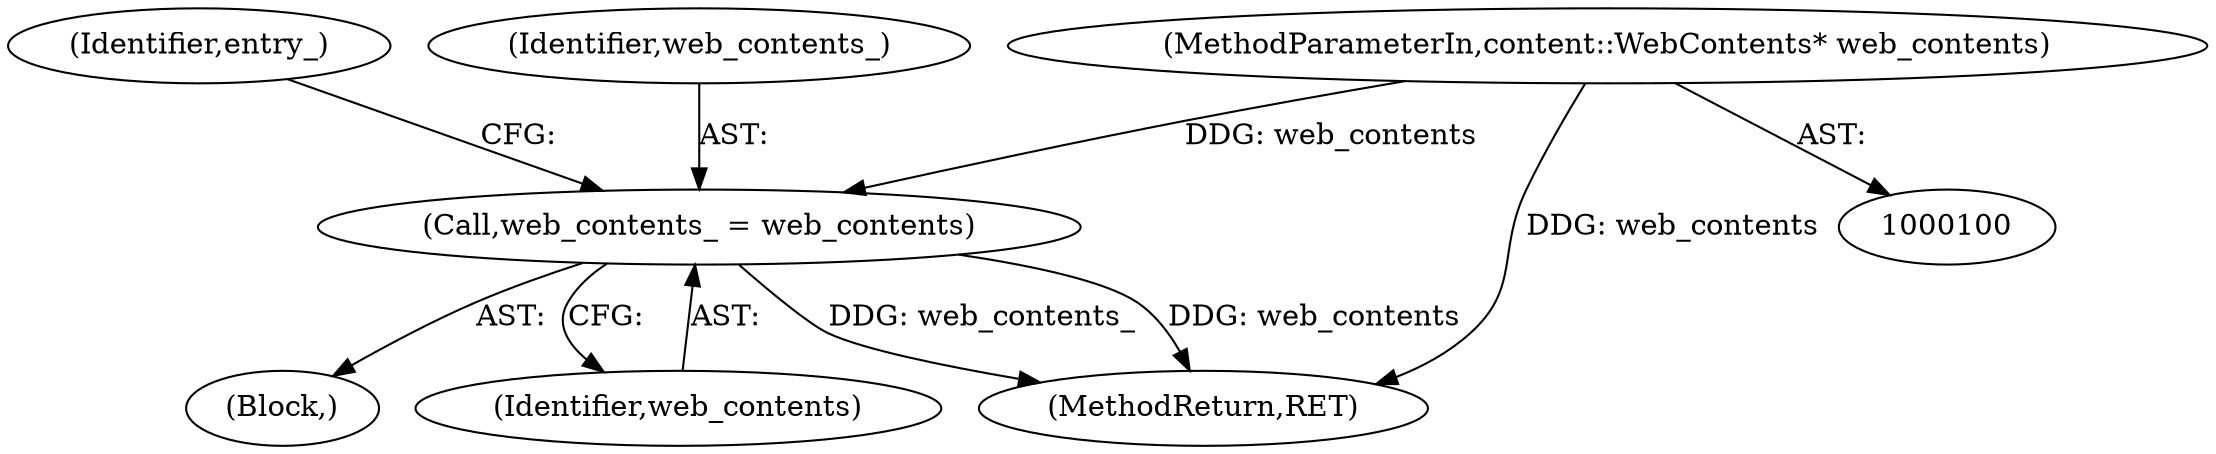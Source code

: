 digraph "0_Chrome_2a1d9fff62718d7175bf47c7903dda127ee0228c_2@pointer" {
"1000101" [label="(MethodParameterIn,content::WebContents* web_contents)"];
"1000104" [label="(Call,web_contents_ = web_contents)"];
"1000101" [label="(MethodParameterIn,content::WebContents* web_contents)"];
"1000108" [label="(Identifier,entry_)"];
"1000104" [label="(Call,web_contents_ = web_contents)"];
"1000103" [label="(Block,)"];
"1000105" [label="(Identifier,web_contents_)"];
"1000106" [label="(Identifier,web_contents)"];
"1000110" [label="(MethodReturn,RET)"];
"1000101" -> "1000100"  [label="AST: "];
"1000101" -> "1000110"  [label="DDG: web_contents"];
"1000101" -> "1000104"  [label="DDG: web_contents"];
"1000104" -> "1000103"  [label="AST: "];
"1000104" -> "1000106"  [label="CFG: "];
"1000105" -> "1000104"  [label="AST: "];
"1000106" -> "1000104"  [label="AST: "];
"1000108" -> "1000104"  [label="CFG: "];
"1000104" -> "1000110"  [label="DDG: web_contents_"];
"1000104" -> "1000110"  [label="DDG: web_contents"];
}
